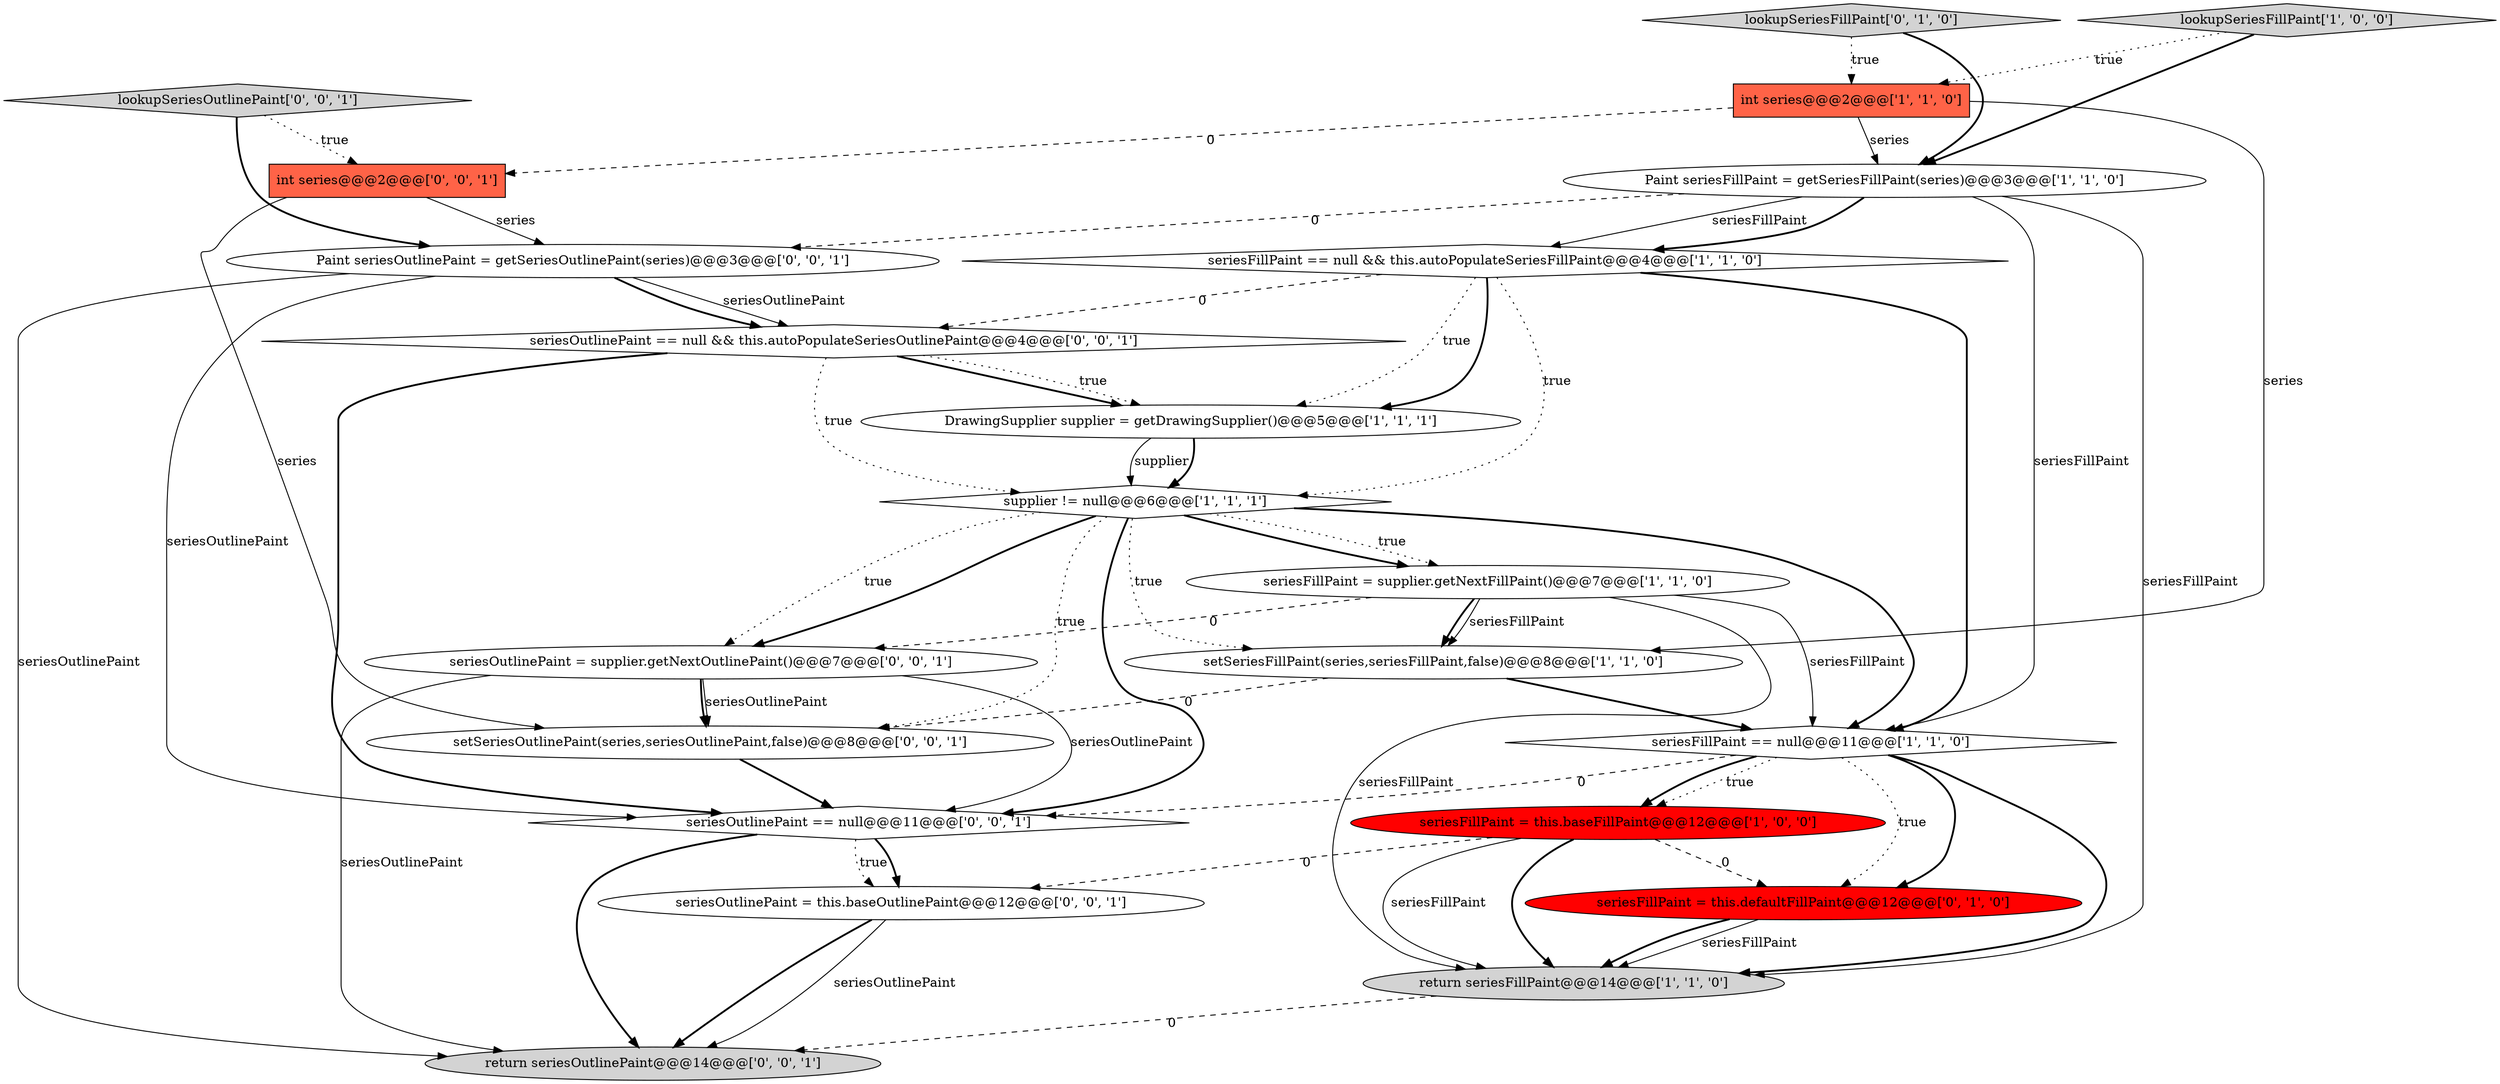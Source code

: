 digraph {
13 [style = filled, label = "int series@@@2@@@['0', '0', '1']", fillcolor = tomato, shape = box image = "AAA0AAABBB3BBB"];
4 [style = filled, label = "seriesFillPaint = supplier.getNextFillPaint()@@@7@@@['1', '1', '0']", fillcolor = white, shape = ellipse image = "AAA0AAABBB1BBB"];
12 [style = filled, label = "lookupSeriesFillPaint['0', '1', '0']", fillcolor = lightgray, shape = diamond image = "AAA0AAABBB2BBB"];
15 [style = filled, label = "lookupSeriesOutlinePaint['0', '0', '1']", fillcolor = lightgray, shape = diamond image = "AAA0AAABBB3BBB"];
14 [style = filled, label = "seriesOutlinePaint == null && this.autoPopulateSeriesOutlinePaint@@@4@@@['0', '0', '1']", fillcolor = white, shape = diamond image = "AAA0AAABBB3BBB"];
3 [style = filled, label = "Paint seriesFillPaint = getSeriesFillPaint(series)@@@3@@@['1', '1', '0']", fillcolor = white, shape = ellipse image = "AAA0AAABBB1BBB"];
1 [style = filled, label = "lookupSeriesFillPaint['1', '0', '0']", fillcolor = lightgray, shape = diamond image = "AAA0AAABBB1BBB"];
17 [style = filled, label = "Paint seriesOutlinePaint = getSeriesOutlinePaint(series)@@@3@@@['0', '0', '1']", fillcolor = white, shape = ellipse image = "AAA0AAABBB3BBB"];
6 [style = filled, label = "seriesFillPaint == null@@@11@@@['1', '1', '0']", fillcolor = white, shape = diamond image = "AAA0AAABBB1BBB"];
18 [style = filled, label = "setSeriesOutlinePaint(series,seriesOutlinePaint,false)@@@8@@@['0', '0', '1']", fillcolor = white, shape = ellipse image = "AAA0AAABBB3BBB"];
7 [style = filled, label = "DrawingSupplier supplier = getDrawingSupplier()@@@5@@@['1', '1', '1']", fillcolor = white, shape = ellipse image = "AAA0AAABBB1BBB"];
10 [style = filled, label = "return seriesFillPaint@@@14@@@['1', '1', '0']", fillcolor = lightgray, shape = ellipse image = "AAA0AAABBB1BBB"];
9 [style = filled, label = "seriesFillPaint = this.baseFillPaint@@@12@@@['1', '0', '0']", fillcolor = red, shape = ellipse image = "AAA1AAABBB1BBB"];
21 [style = filled, label = "return seriesOutlinePaint@@@14@@@['0', '0', '1']", fillcolor = lightgray, shape = ellipse image = "AAA0AAABBB3BBB"];
19 [style = filled, label = "seriesOutlinePaint = supplier.getNextOutlinePaint()@@@7@@@['0', '0', '1']", fillcolor = white, shape = ellipse image = "AAA0AAABBB3BBB"];
16 [style = filled, label = "seriesOutlinePaint = this.baseOutlinePaint@@@12@@@['0', '0', '1']", fillcolor = white, shape = ellipse image = "AAA0AAABBB3BBB"];
5 [style = filled, label = "supplier != null@@@6@@@['1', '1', '1']", fillcolor = white, shape = diamond image = "AAA0AAABBB1BBB"];
8 [style = filled, label = "setSeriesFillPaint(series,seriesFillPaint,false)@@@8@@@['1', '1', '0']", fillcolor = white, shape = ellipse image = "AAA0AAABBB1BBB"];
11 [style = filled, label = "seriesFillPaint = this.defaultFillPaint@@@12@@@['0', '1', '0']", fillcolor = red, shape = ellipse image = "AAA1AAABBB2BBB"];
2 [style = filled, label = "int series@@@2@@@['1', '1', '0']", fillcolor = tomato, shape = box image = "AAA0AAABBB1BBB"];
0 [style = filled, label = "seriesFillPaint == null && this.autoPopulateSeriesFillPaint@@@4@@@['1', '1', '0']", fillcolor = white, shape = diamond image = "AAA0AAABBB1BBB"];
20 [style = filled, label = "seriesOutlinePaint == null@@@11@@@['0', '0', '1']", fillcolor = white, shape = diamond image = "AAA0AAABBB3BBB"];
9->10 [style = solid, label="seriesFillPaint"];
19->18 [style = solid, label="seriesOutlinePaint"];
19->18 [style = bold, label=""];
3->0 [style = solid, label="seriesFillPaint"];
3->17 [style = dashed, label="0"];
0->5 [style = dotted, label="true"];
9->16 [style = dashed, label="0"];
10->21 [style = dashed, label="0"];
17->14 [style = solid, label="seriesOutlinePaint"];
5->18 [style = dotted, label="true"];
5->20 [style = bold, label=""];
11->10 [style = solid, label="seriesFillPaint"];
0->6 [style = bold, label=""];
6->20 [style = dashed, label="0"];
5->19 [style = dotted, label="true"];
7->5 [style = solid, label="supplier"];
17->21 [style = solid, label="seriesOutlinePaint"];
12->2 [style = dotted, label="true"];
1->3 [style = bold, label=""];
17->20 [style = solid, label="seriesOutlinePaint"];
19->21 [style = solid, label="seriesOutlinePaint"];
8->6 [style = bold, label=""];
9->10 [style = bold, label=""];
20->16 [style = dotted, label="true"];
3->0 [style = bold, label=""];
5->4 [style = dotted, label="true"];
14->7 [style = bold, label=""];
0->7 [style = bold, label=""];
15->13 [style = dotted, label="true"];
16->21 [style = solid, label="seriesOutlinePaint"];
20->21 [style = bold, label=""];
0->14 [style = dashed, label="0"];
5->19 [style = bold, label=""];
18->20 [style = bold, label=""];
15->17 [style = bold, label=""];
7->5 [style = bold, label=""];
2->8 [style = solid, label="series"];
14->5 [style = dotted, label="true"];
20->16 [style = bold, label=""];
5->6 [style = bold, label=""];
3->6 [style = solid, label="seriesFillPaint"];
6->9 [style = dotted, label="true"];
17->14 [style = bold, label=""];
11->10 [style = bold, label=""];
2->13 [style = dashed, label="0"];
16->21 [style = bold, label=""];
6->10 [style = bold, label=""];
6->11 [style = bold, label=""];
5->4 [style = bold, label=""];
14->7 [style = dotted, label="true"];
13->17 [style = solid, label="series"];
4->8 [style = bold, label=""];
9->11 [style = dashed, label="0"];
4->19 [style = dashed, label="0"];
8->18 [style = dashed, label="0"];
2->3 [style = solid, label="series"];
4->8 [style = solid, label="seriesFillPaint"];
4->6 [style = solid, label="seriesFillPaint"];
4->10 [style = solid, label="seriesFillPaint"];
12->3 [style = bold, label=""];
3->10 [style = solid, label="seriesFillPaint"];
6->9 [style = bold, label=""];
0->7 [style = dotted, label="true"];
5->8 [style = dotted, label="true"];
1->2 [style = dotted, label="true"];
6->11 [style = dotted, label="true"];
19->20 [style = solid, label="seriesOutlinePaint"];
14->20 [style = bold, label=""];
13->18 [style = solid, label="series"];
}
